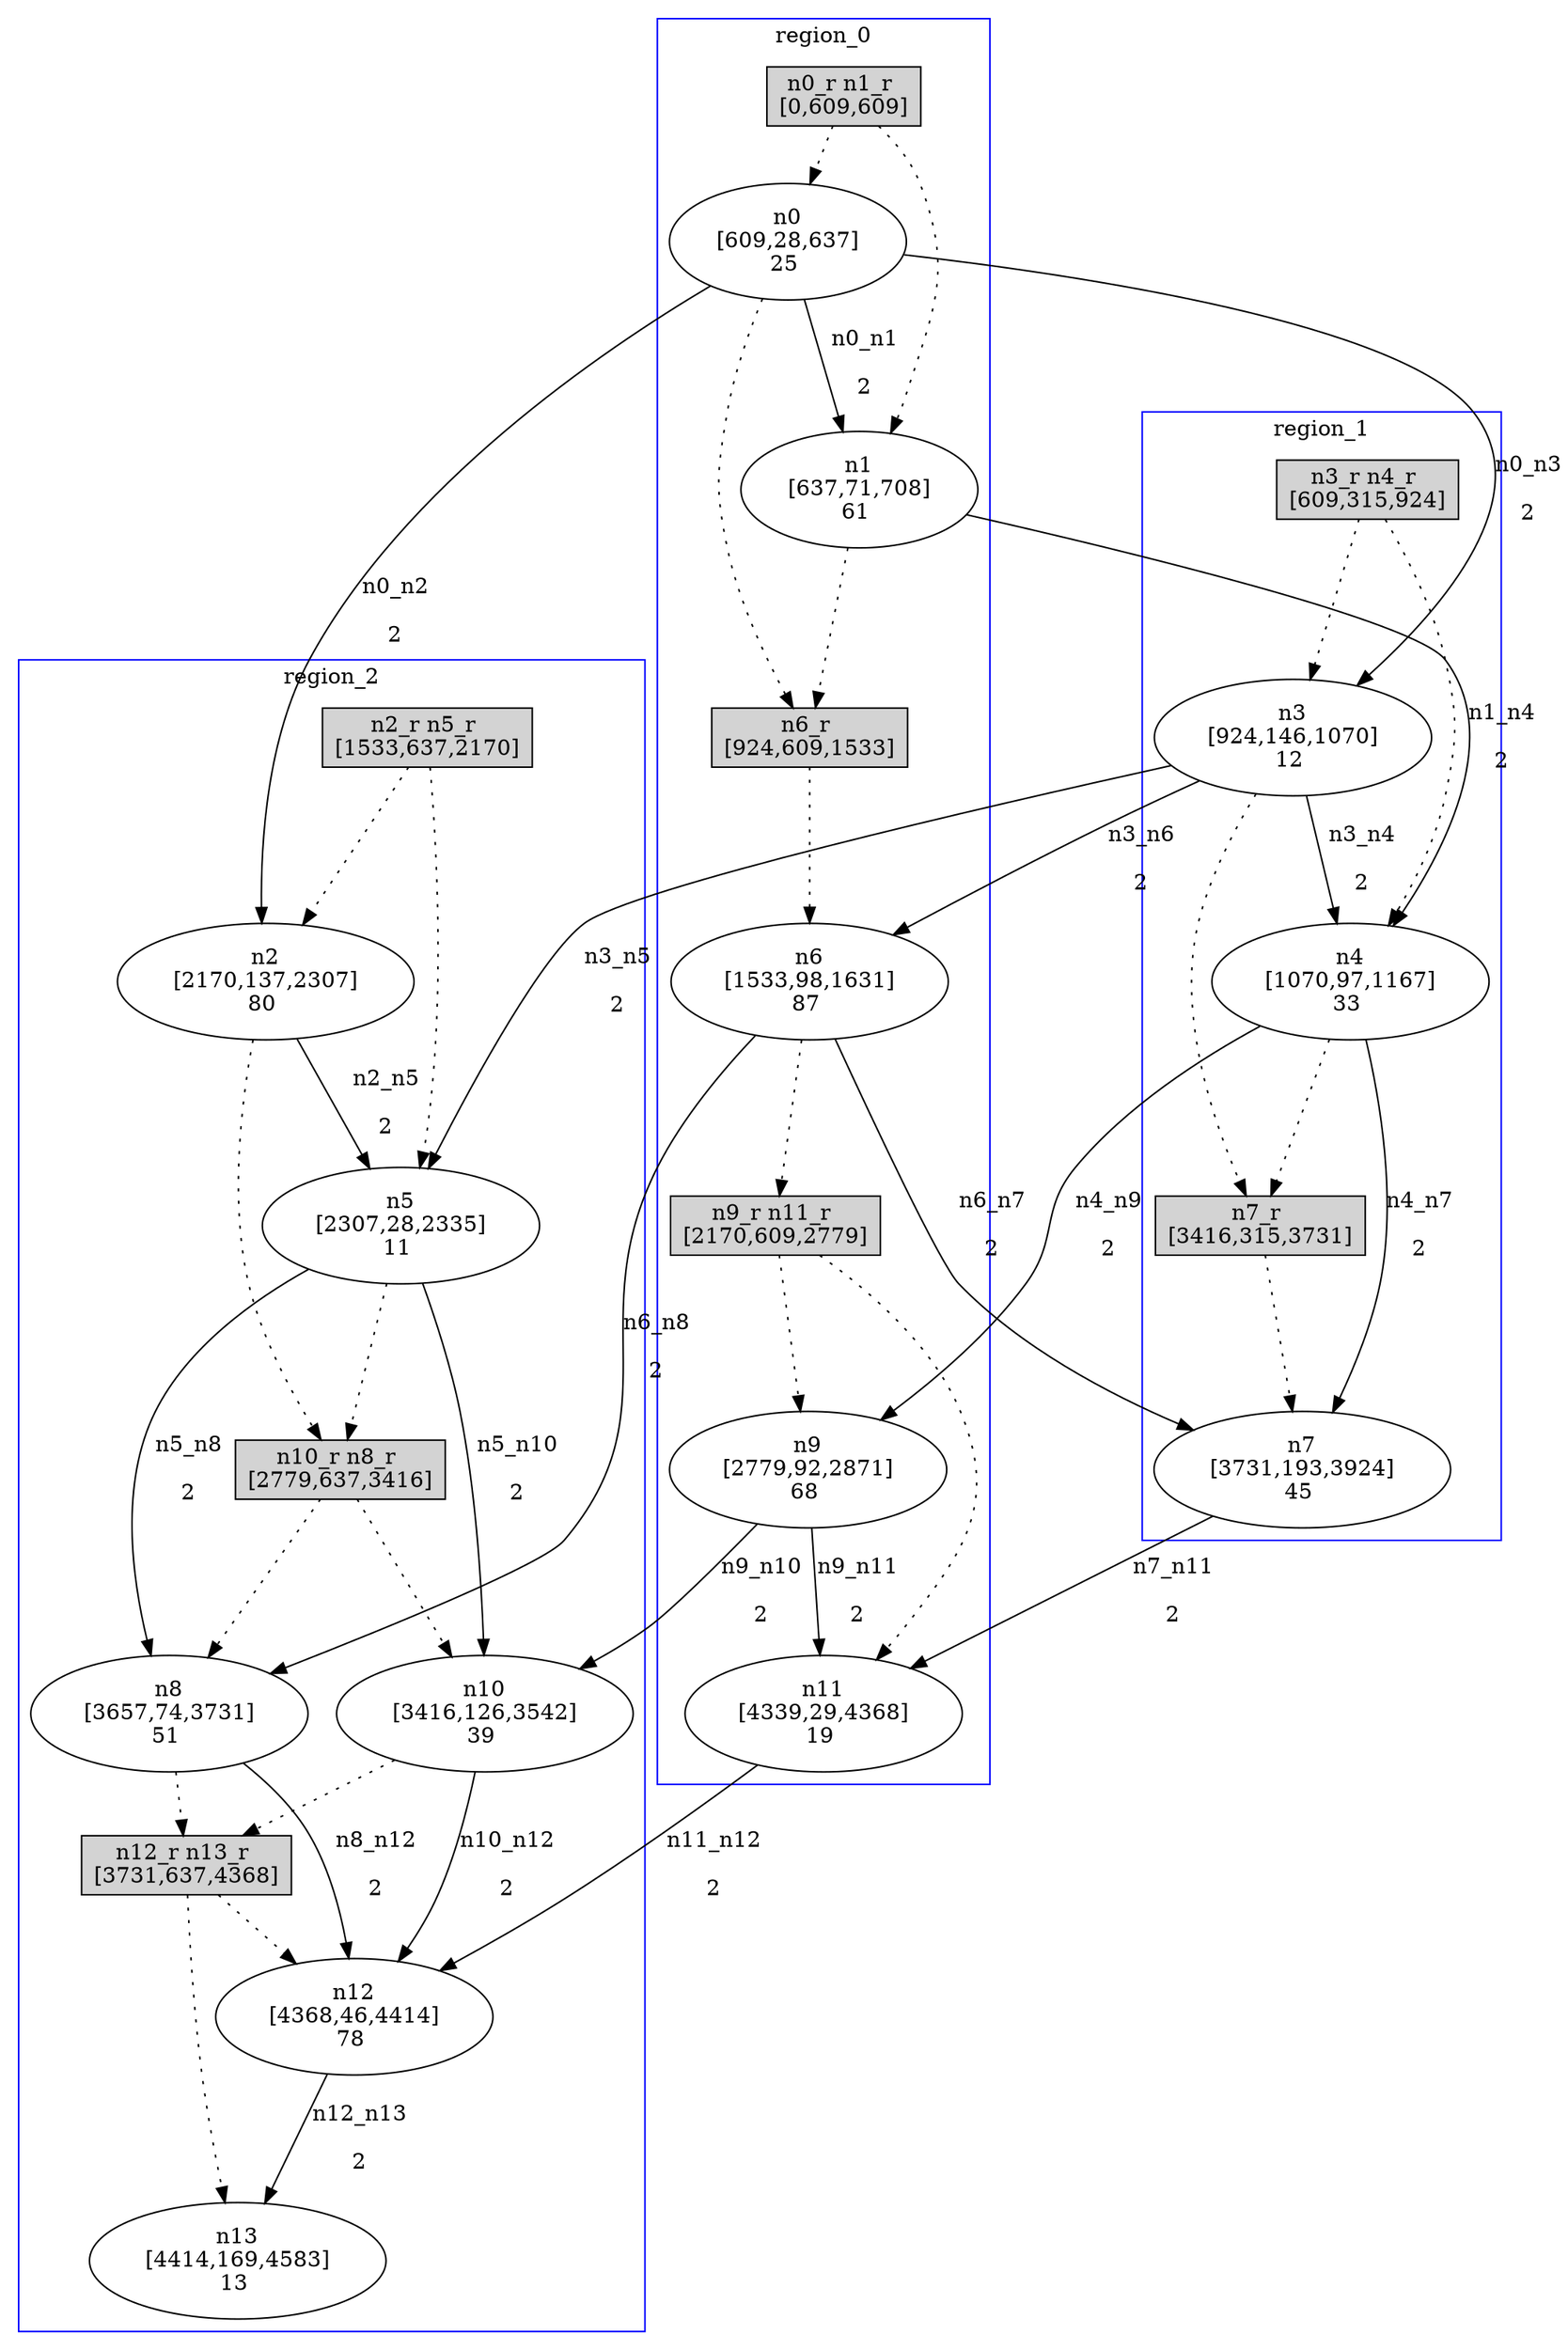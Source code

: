 //3-LSsolveMIPnSolStatus 2.
//4-SL 4583.
//5-LSsolveMIPsolveTime(double) 1703.82.
//6-reconfigurateNum(int) 8.
//7-reconfigurateTime(int) 4368.
digraph test_0 {
	size="28,40";
	subgraph cluster0 {
		stytle=filled;
		color=blue;
		label=region_0;
		reconfNode_0_1 [ shape = box, style = filled, label = "n0_r n1_r \n[0,609,609]" ];
		n0 [ label="n0\n[609,28,637]\n25 " ];
		n1 [ label="n1\n[637,71,708]\n61 " ];
		reconfNode_0_1 -> n0 [ style = dotted ];
		reconfNode_0_1 -> n1 [ style = dotted ];
		n0 -> reconfNode_0_2 [ style = dotted ];
		n1 -> reconfNode_0_2 [ style = dotted ];
		reconfNode_0_2 [ shape = box, style = filled, label = "n6_r \n[924,609,1533]" ];
		n6 [ label="n6\n[1533,98,1631]\n87 " ];
		reconfNode_0_2 -> n6 [ style = dotted ];
		n6 -> reconfNode_0_3 [ style = dotted ];
		reconfNode_0_3 [ shape = box, style = filled, label = "n9_r n11_r \n[2170,609,2779]" ];
		n9 [ label="n9\n[2779,92,2871]\n68 " ];
		n11 [ label="n11\n[4339,29,4368]\n19 " ];
		reconfNode_0_3 -> n9 [ style = dotted ];
		reconfNode_0_3 -> n11 [ style = dotted ];
	}
	subgraph cluster1 {
		stytle=filled;
		color=blue;
		label=region_1;
		reconfNode_1_1 [ shape = box, style = filled, label = "n3_r n4_r \n[609,315,924]" ];
		n3 [ label="n3\n[924,146,1070]\n12 " ];
		n4 [ label="n4\n[1070,97,1167]\n33 " ];
		reconfNode_1_1 -> n3 [ style = dotted ];
		reconfNode_1_1 -> n4 [ style = dotted ];
		n3 -> reconfNode_1_2 [ style = dotted ];
		n4 -> reconfNode_1_2 [ style = dotted ];
		reconfNode_1_2 [ shape = box, style = filled, label = "n7_r \n[3416,315,3731]" ];
		n7 [ label="n7\n[3731,193,3924]\n45 " ];
		reconfNode_1_2 -> n7 [ style = dotted ];
	}
	subgraph cluster2 {
		stytle=filled;
		color=blue;
		label=region_2;
		reconfNode_2_1 [ shape = box, style = filled, label = "n2_r n5_r \n[1533,637,2170]" ];
		n2 [ label="n2\n[2170,137,2307]\n80 " ];
		n5 [ label="n5\n[2307,28,2335]\n11 " ];
		reconfNode_2_1 -> n2 [ style = dotted ];
		reconfNode_2_1 -> n5 [ style = dotted ];
		n2 -> reconfNode_2_2 [ style = dotted ];
		n5 -> reconfNode_2_2 [ style = dotted ];
		reconfNode_2_2 [ shape = box, style = filled, label = "n10_r n8_r \n[2779,637,3416]" ];
		n10 [ label="n10\n[3416,126,3542]\n39 " ];
		n8 [ label="n8\n[3657,74,3731]\n51 " ];
		reconfNode_2_2 -> n10 [ style = dotted ];
		reconfNode_2_2 -> n8 [ style = dotted ];
		n10 -> reconfNode_2_3 [ style = dotted ];
		n8 -> reconfNode_2_3 [ style = dotted ];
		reconfNode_2_3 [ shape = box, style = filled, label = "n12_r n13_r \n[3731,637,4368]" ];
		n12 [ label="n12\n[4368,46,4414]\n78 " ];
		n13 [ label="n13\n[4414,169,4583]\n13 " ];
		reconfNode_2_3 -> n12 [ style = dotted ];
		reconfNode_2_3 -> n13 [ style = dotted ];
	}
	n0 -> n1 [ label="n0_n1\n2" ];
	n0 -> n2 [ label="n0_n2\n2" ];
	n0 -> n3 [ label="n0_n3\n2" ];
	n1 -> n4 [ label="n1_n4\n2" ];
	n2 -> n5 [ label="n2_n5\n2" ];
	n3 -> n4 [ label="n3_n4\n2" ];
	n3 -> n5 [ label="n3_n5\n2" ];
	n3 -> n6 [ label="n3_n6\n2" ];
	n4 -> n7 [ label="n4_n7\n2" ];
	n4 -> n9 [ label="n4_n9\n2" ];
	n5 -> n8 [ label="n5_n8\n2" ];
	n5 -> n10 [ label="n5_n10\n2" ];
	n6 -> n7 [ label="n6_n7\n2" ];
	n6 -> n8 [ label="n6_n8\n2" ];
	n7 -> n11 [ label="n7_n11\n2" ];
	n9 -> n10 [ label="n9_n10\n2" ];
	n9 -> n11 [ label="n9_n11\n2" ];
	n8 -> n12 [ label="n8_n12\n2" ];
	n10 -> n12 [ label="n10_n12\n2" ];
	n11 -> n12 [ label="n11_n12\n2" ];
	n12 -> n13 [ label="n12_n13\n2" ];
}
